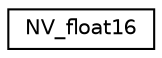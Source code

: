 digraph "Graphical Class Hierarchy"
{
 // LATEX_PDF_SIZE
  edge [fontname="Helvetica",fontsize="10",labelfontname="Helvetica",labelfontsize="10"];
  node [fontname="Helvetica",fontsize="10",shape=record];
  rankdir="LR";
  Node0 [label="NV_float16",height=0.2,width=0.4,color="black", fillcolor="white", style="filled",URL="$struct_n_v__float16.html",tooltip=" "];
}
